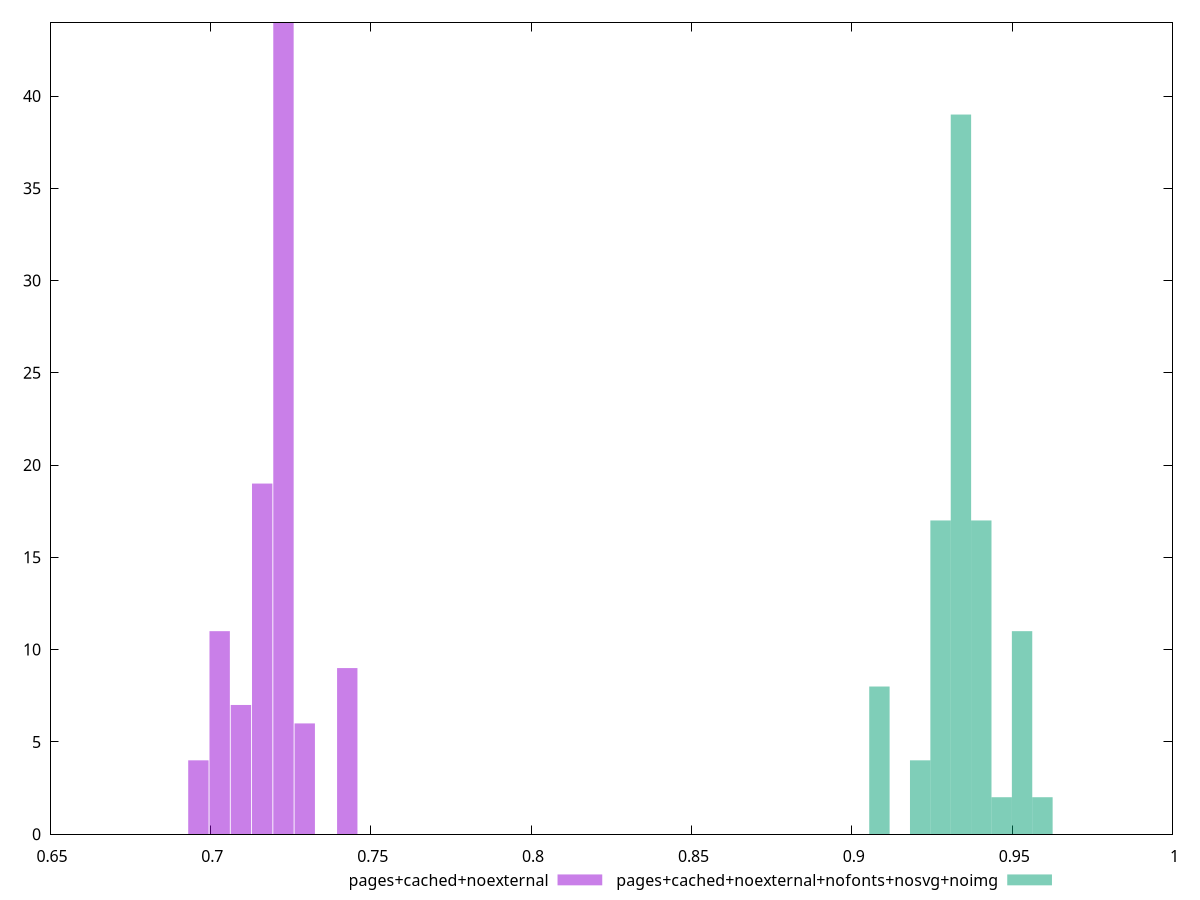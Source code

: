 $_pagesCachedNoexternal <<EOF
0.6962703101152183 4
0.7227948933577029 44
0.7095326017364606 7
0.729426039168324 6
0.7161637475470818 19
0.7426883307895662 9
0.7029014559258395 11
EOF
$_pagesCachedNoexternalNofontsNosvgNoimg <<EOF
0.9403852409824297 17
0.9340312866514673 39
0.9086154693276178 8
0.946739195313392 2
0.927677332320505 17
0.9530931496443544 11
0.9213233779895426 4
0.9594471039753167 2
EOF
set key outside below
set terminal pngcairo
set output "report_00004_2020-11-02T20-21-41.718Z/performance_score/performance_score_pages+cached+noexternal_pages+cached+noexternal+nofonts+nosvg+noimg+hist.png"
set boxwidth 0.006353954330962363
set style fill transparent solid 0.5 noborder
set yrange [0:44]
plot $_pagesCachedNoexternal title "pages+cached+noexternal" with boxes ,$_pagesCachedNoexternalNofontsNosvgNoimg title "pages+cached+noexternal+nofonts+nosvg+noimg" with boxes ,